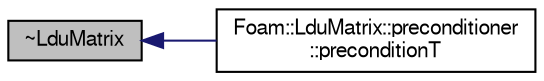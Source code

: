 digraph "~LduMatrix"
{
  bgcolor="transparent";
  edge [fontname="FreeSans",fontsize="10",labelfontname="FreeSans",labelfontsize="10"];
  node [fontname="FreeSans",fontsize="10",shape=record];
  rankdir="LR";
  Node10 [label="~LduMatrix",height=0.2,width=0.4,color="black", fillcolor="grey75", style="filled", fontcolor="black"];
  Node10 -> Node11 [dir="back",color="midnightblue",fontsize="10",style="solid",fontname="FreeSans"];
  Node11 [label="Foam::LduMatrix::preconditioner\l::preconditionT",height=0.2,width=0.4,color="black",URL="$a26802.html#ab8f1fcaefaa3f2817b44c6aff1f8b5fb",tooltip="Return wT the transpose-matrix preconditioned form of. "];
}
